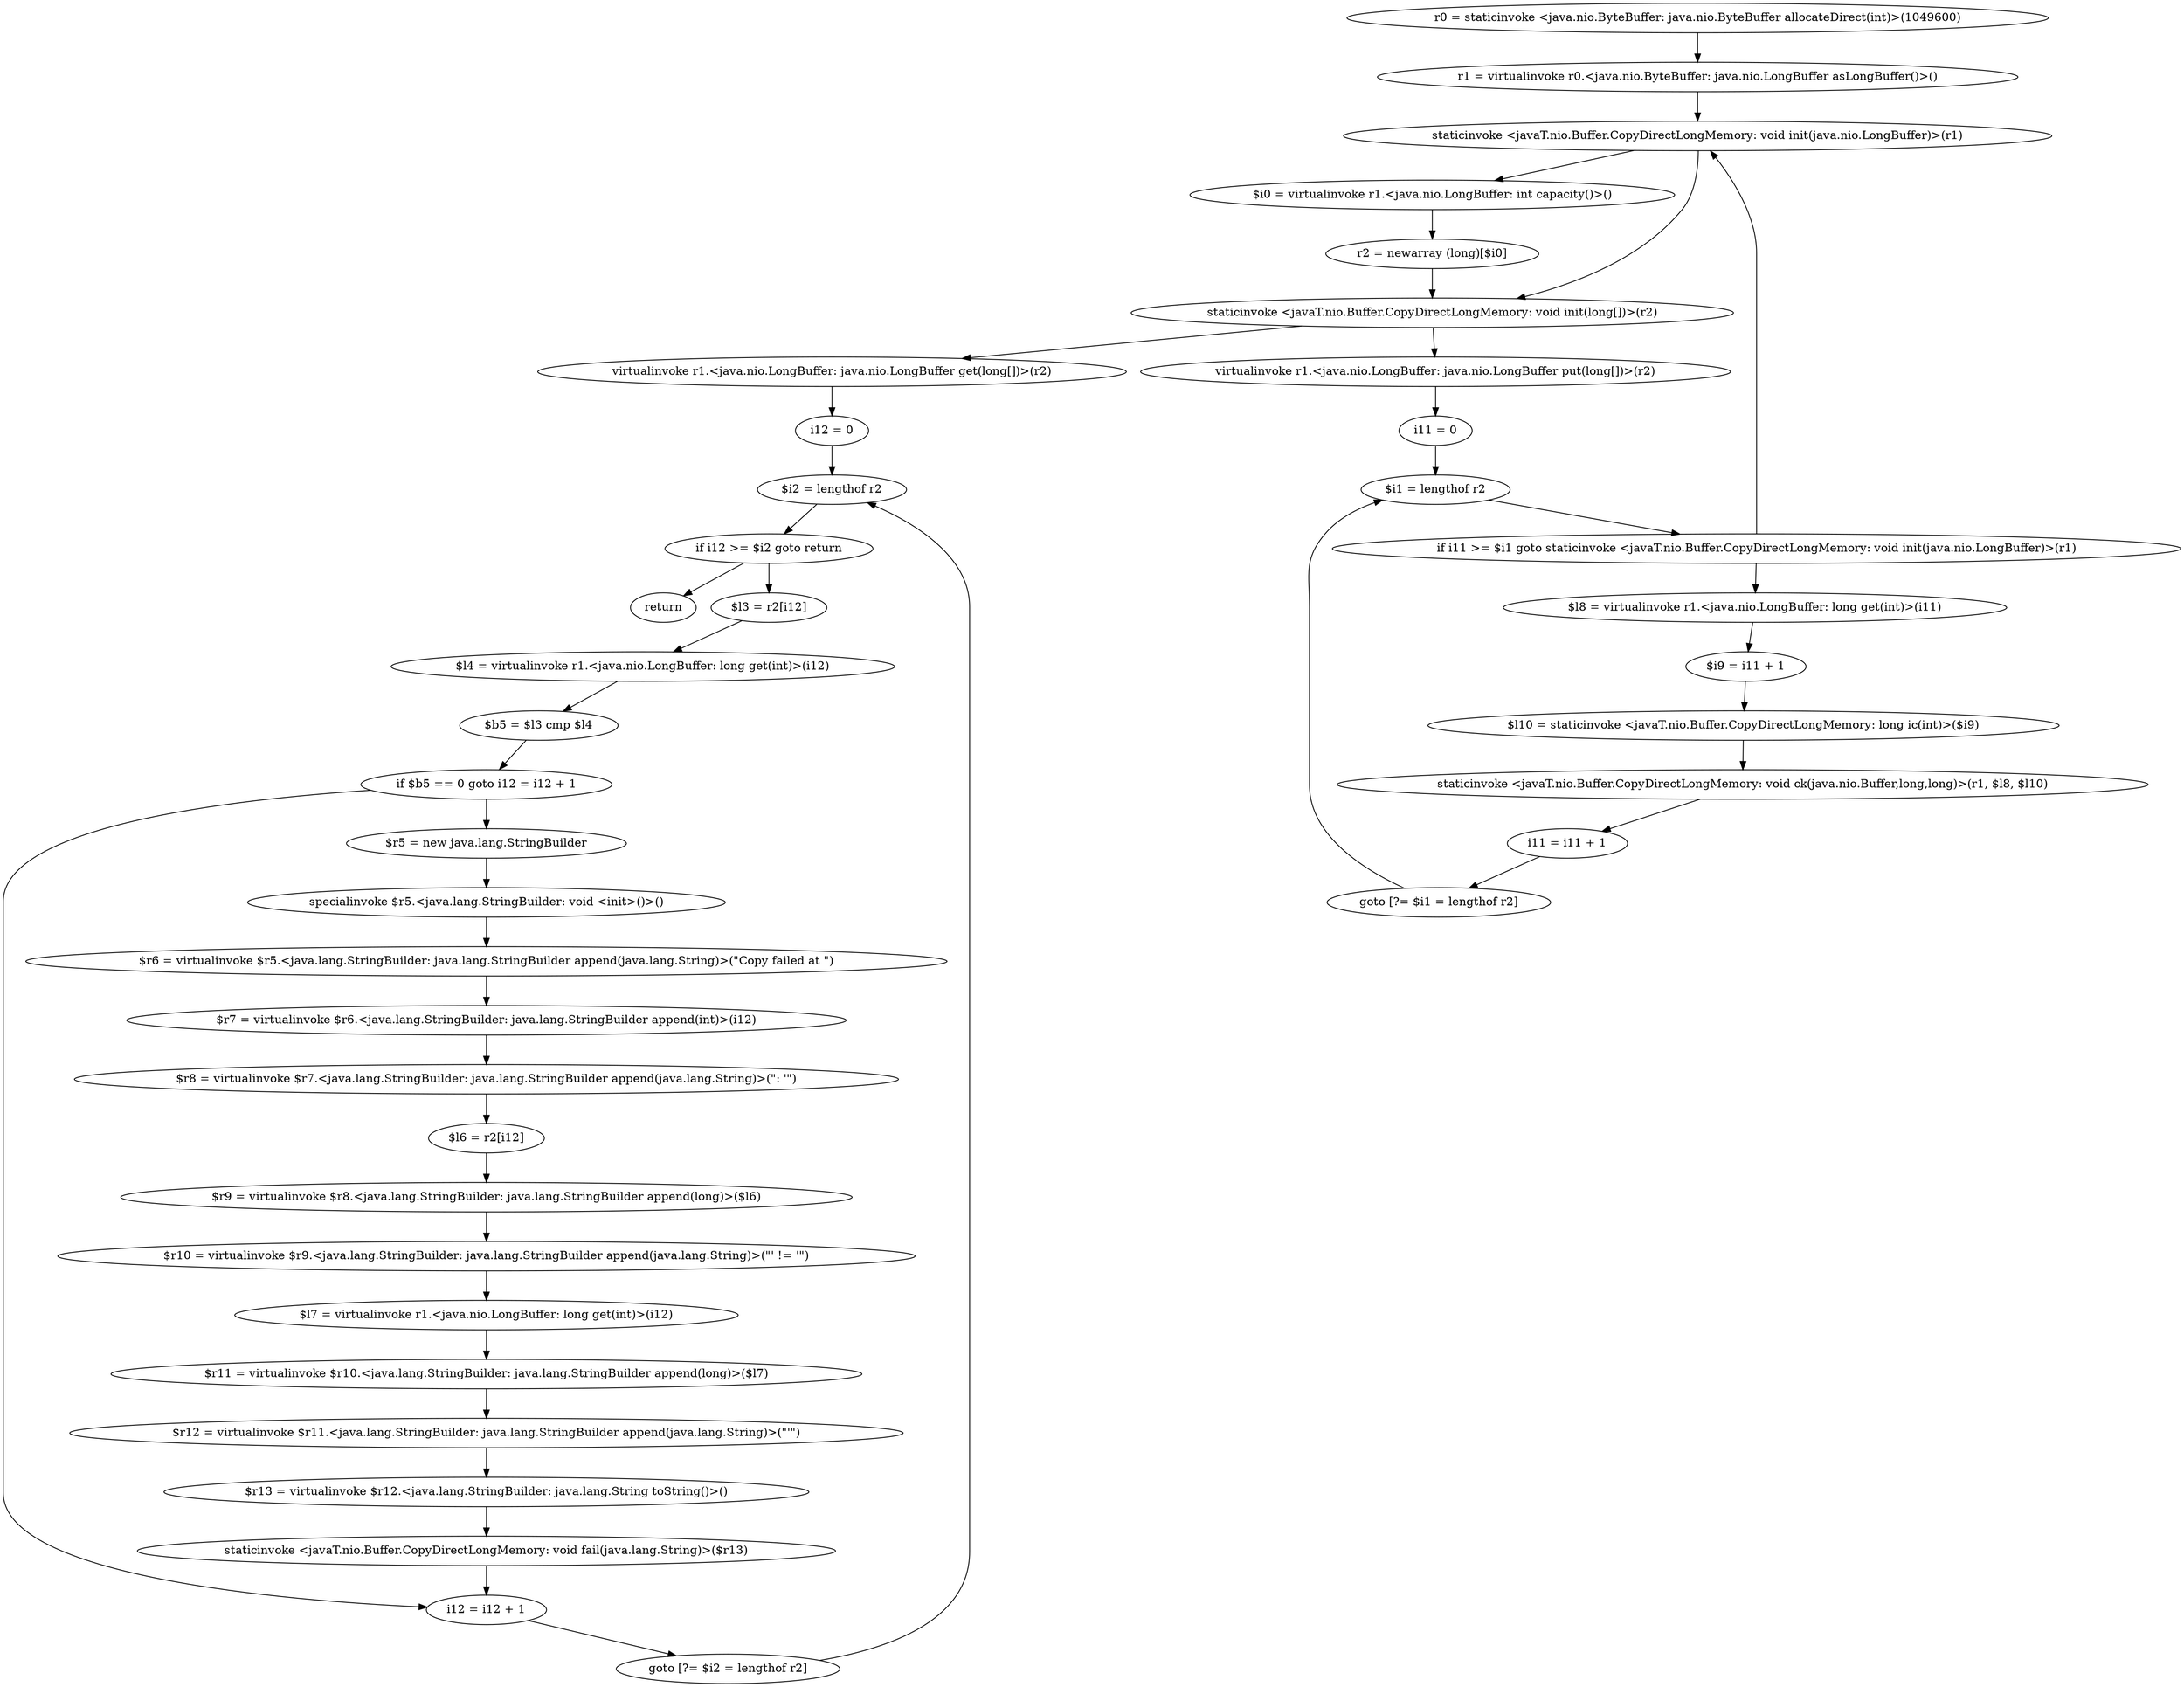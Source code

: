 digraph "unitGraph" {
    "r0 = staticinvoke <java.nio.ByteBuffer: java.nio.ByteBuffer allocateDirect(int)>(1049600)"
    "r1 = virtualinvoke r0.<java.nio.ByteBuffer: java.nio.LongBuffer asLongBuffer()>()"
    "staticinvoke <javaT.nio.Buffer.CopyDirectLongMemory: void init(java.nio.LongBuffer)>(r1)"
    "$i0 = virtualinvoke r1.<java.nio.LongBuffer: int capacity()>()"
    "r2 = newarray (long)[$i0]"
    "staticinvoke <javaT.nio.Buffer.CopyDirectLongMemory: void init(long[])>(r2)"
    "virtualinvoke r1.<java.nio.LongBuffer: java.nio.LongBuffer put(long[])>(r2)"
    "i11 = 0"
    "$i1 = lengthof r2"
    "if i11 >= $i1 goto staticinvoke <javaT.nio.Buffer.CopyDirectLongMemory: void init(java.nio.LongBuffer)>(r1)"
    "$l8 = virtualinvoke r1.<java.nio.LongBuffer: long get(int)>(i11)"
    "$i9 = i11 + 1"
    "$l10 = staticinvoke <javaT.nio.Buffer.CopyDirectLongMemory: long ic(int)>($i9)"
    "staticinvoke <javaT.nio.Buffer.CopyDirectLongMemory: void ck(java.nio.Buffer,long,long)>(r1, $l8, $l10)"
    "i11 = i11 + 1"
    "goto [?= $i1 = lengthof r2]"
    "virtualinvoke r1.<java.nio.LongBuffer: java.nio.LongBuffer get(long[])>(r2)"
    "i12 = 0"
    "$i2 = lengthof r2"
    "if i12 >= $i2 goto return"
    "$l3 = r2[i12]"
    "$l4 = virtualinvoke r1.<java.nio.LongBuffer: long get(int)>(i12)"
    "$b5 = $l3 cmp $l4"
    "if $b5 == 0 goto i12 = i12 + 1"
    "$r5 = new java.lang.StringBuilder"
    "specialinvoke $r5.<java.lang.StringBuilder: void <init>()>()"
    "$r6 = virtualinvoke $r5.<java.lang.StringBuilder: java.lang.StringBuilder append(java.lang.String)>(\"Copy failed at \")"
    "$r7 = virtualinvoke $r6.<java.lang.StringBuilder: java.lang.StringBuilder append(int)>(i12)"
    "$r8 = virtualinvoke $r7.<java.lang.StringBuilder: java.lang.StringBuilder append(java.lang.String)>(\": \'\")"
    "$l6 = r2[i12]"
    "$r9 = virtualinvoke $r8.<java.lang.StringBuilder: java.lang.StringBuilder append(long)>($l6)"
    "$r10 = virtualinvoke $r9.<java.lang.StringBuilder: java.lang.StringBuilder append(java.lang.String)>(\"\' != \'\")"
    "$l7 = virtualinvoke r1.<java.nio.LongBuffer: long get(int)>(i12)"
    "$r11 = virtualinvoke $r10.<java.lang.StringBuilder: java.lang.StringBuilder append(long)>($l7)"
    "$r12 = virtualinvoke $r11.<java.lang.StringBuilder: java.lang.StringBuilder append(java.lang.String)>(\"\'\")"
    "$r13 = virtualinvoke $r12.<java.lang.StringBuilder: java.lang.String toString()>()"
    "staticinvoke <javaT.nio.Buffer.CopyDirectLongMemory: void fail(java.lang.String)>($r13)"
    "i12 = i12 + 1"
    "goto [?= $i2 = lengthof r2]"
    "return"
    "r0 = staticinvoke <java.nio.ByteBuffer: java.nio.ByteBuffer allocateDirect(int)>(1049600)"->"r1 = virtualinvoke r0.<java.nio.ByteBuffer: java.nio.LongBuffer asLongBuffer()>()";
    "r1 = virtualinvoke r0.<java.nio.ByteBuffer: java.nio.LongBuffer asLongBuffer()>()"->"staticinvoke <javaT.nio.Buffer.CopyDirectLongMemory: void init(java.nio.LongBuffer)>(r1)";
    "staticinvoke <javaT.nio.Buffer.CopyDirectLongMemory: void init(java.nio.LongBuffer)>(r1)"->"$i0 = virtualinvoke r1.<java.nio.LongBuffer: int capacity()>()";
    "$i0 = virtualinvoke r1.<java.nio.LongBuffer: int capacity()>()"->"r2 = newarray (long)[$i0]";
    "r2 = newarray (long)[$i0]"->"staticinvoke <javaT.nio.Buffer.CopyDirectLongMemory: void init(long[])>(r2)";
    "staticinvoke <javaT.nio.Buffer.CopyDirectLongMemory: void init(long[])>(r2)"->"virtualinvoke r1.<java.nio.LongBuffer: java.nio.LongBuffer put(long[])>(r2)";
    "virtualinvoke r1.<java.nio.LongBuffer: java.nio.LongBuffer put(long[])>(r2)"->"i11 = 0";
    "i11 = 0"->"$i1 = lengthof r2";
    "$i1 = lengthof r2"->"if i11 >= $i1 goto staticinvoke <javaT.nio.Buffer.CopyDirectLongMemory: void init(java.nio.LongBuffer)>(r1)";
    "if i11 >= $i1 goto staticinvoke <javaT.nio.Buffer.CopyDirectLongMemory: void init(java.nio.LongBuffer)>(r1)"->"$l8 = virtualinvoke r1.<java.nio.LongBuffer: long get(int)>(i11)";
    "if i11 >= $i1 goto staticinvoke <javaT.nio.Buffer.CopyDirectLongMemory: void init(java.nio.LongBuffer)>(r1)"->"staticinvoke <javaT.nio.Buffer.CopyDirectLongMemory: void init(java.nio.LongBuffer)>(r1)";
    "$l8 = virtualinvoke r1.<java.nio.LongBuffer: long get(int)>(i11)"->"$i9 = i11 + 1";
    "$i9 = i11 + 1"->"$l10 = staticinvoke <javaT.nio.Buffer.CopyDirectLongMemory: long ic(int)>($i9)";
    "$l10 = staticinvoke <javaT.nio.Buffer.CopyDirectLongMemory: long ic(int)>($i9)"->"staticinvoke <javaT.nio.Buffer.CopyDirectLongMemory: void ck(java.nio.Buffer,long,long)>(r1, $l8, $l10)";
    "staticinvoke <javaT.nio.Buffer.CopyDirectLongMemory: void ck(java.nio.Buffer,long,long)>(r1, $l8, $l10)"->"i11 = i11 + 1";
    "i11 = i11 + 1"->"goto [?= $i1 = lengthof r2]";
    "goto [?= $i1 = lengthof r2]"->"$i1 = lengthof r2";
    "staticinvoke <javaT.nio.Buffer.CopyDirectLongMemory: void init(java.nio.LongBuffer)>(r1)"->"staticinvoke <javaT.nio.Buffer.CopyDirectLongMemory: void init(long[])>(r2)";
    "staticinvoke <javaT.nio.Buffer.CopyDirectLongMemory: void init(long[])>(r2)"->"virtualinvoke r1.<java.nio.LongBuffer: java.nio.LongBuffer get(long[])>(r2)";
    "virtualinvoke r1.<java.nio.LongBuffer: java.nio.LongBuffer get(long[])>(r2)"->"i12 = 0";
    "i12 = 0"->"$i2 = lengthof r2";
    "$i2 = lengthof r2"->"if i12 >= $i2 goto return";
    "if i12 >= $i2 goto return"->"$l3 = r2[i12]";
    "if i12 >= $i2 goto return"->"return";
    "$l3 = r2[i12]"->"$l4 = virtualinvoke r1.<java.nio.LongBuffer: long get(int)>(i12)";
    "$l4 = virtualinvoke r1.<java.nio.LongBuffer: long get(int)>(i12)"->"$b5 = $l3 cmp $l4";
    "$b5 = $l3 cmp $l4"->"if $b5 == 0 goto i12 = i12 + 1";
    "if $b5 == 0 goto i12 = i12 + 1"->"$r5 = new java.lang.StringBuilder";
    "if $b5 == 0 goto i12 = i12 + 1"->"i12 = i12 + 1";
    "$r5 = new java.lang.StringBuilder"->"specialinvoke $r5.<java.lang.StringBuilder: void <init>()>()";
    "specialinvoke $r5.<java.lang.StringBuilder: void <init>()>()"->"$r6 = virtualinvoke $r5.<java.lang.StringBuilder: java.lang.StringBuilder append(java.lang.String)>(\"Copy failed at \")";
    "$r6 = virtualinvoke $r5.<java.lang.StringBuilder: java.lang.StringBuilder append(java.lang.String)>(\"Copy failed at \")"->"$r7 = virtualinvoke $r6.<java.lang.StringBuilder: java.lang.StringBuilder append(int)>(i12)";
    "$r7 = virtualinvoke $r6.<java.lang.StringBuilder: java.lang.StringBuilder append(int)>(i12)"->"$r8 = virtualinvoke $r7.<java.lang.StringBuilder: java.lang.StringBuilder append(java.lang.String)>(\": \'\")";
    "$r8 = virtualinvoke $r7.<java.lang.StringBuilder: java.lang.StringBuilder append(java.lang.String)>(\": \'\")"->"$l6 = r2[i12]";
    "$l6 = r2[i12]"->"$r9 = virtualinvoke $r8.<java.lang.StringBuilder: java.lang.StringBuilder append(long)>($l6)";
    "$r9 = virtualinvoke $r8.<java.lang.StringBuilder: java.lang.StringBuilder append(long)>($l6)"->"$r10 = virtualinvoke $r9.<java.lang.StringBuilder: java.lang.StringBuilder append(java.lang.String)>(\"\' != \'\")";
    "$r10 = virtualinvoke $r9.<java.lang.StringBuilder: java.lang.StringBuilder append(java.lang.String)>(\"\' != \'\")"->"$l7 = virtualinvoke r1.<java.nio.LongBuffer: long get(int)>(i12)";
    "$l7 = virtualinvoke r1.<java.nio.LongBuffer: long get(int)>(i12)"->"$r11 = virtualinvoke $r10.<java.lang.StringBuilder: java.lang.StringBuilder append(long)>($l7)";
    "$r11 = virtualinvoke $r10.<java.lang.StringBuilder: java.lang.StringBuilder append(long)>($l7)"->"$r12 = virtualinvoke $r11.<java.lang.StringBuilder: java.lang.StringBuilder append(java.lang.String)>(\"\'\")";
    "$r12 = virtualinvoke $r11.<java.lang.StringBuilder: java.lang.StringBuilder append(java.lang.String)>(\"\'\")"->"$r13 = virtualinvoke $r12.<java.lang.StringBuilder: java.lang.String toString()>()";
    "$r13 = virtualinvoke $r12.<java.lang.StringBuilder: java.lang.String toString()>()"->"staticinvoke <javaT.nio.Buffer.CopyDirectLongMemory: void fail(java.lang.String)>($r13)";
    "staticinvoke <javaT.nio.Buffer.CopyDirectLongMemory: void fail(java.lang.String)>($r13)"->"i12 = i12 + 1";
    "i12 = i12 + 1"->"goto [?= $i2 = lengthof r2]";
    "goto [?= $i2 = lengthof r2]"->"$i2 = lengthof r2";
}

